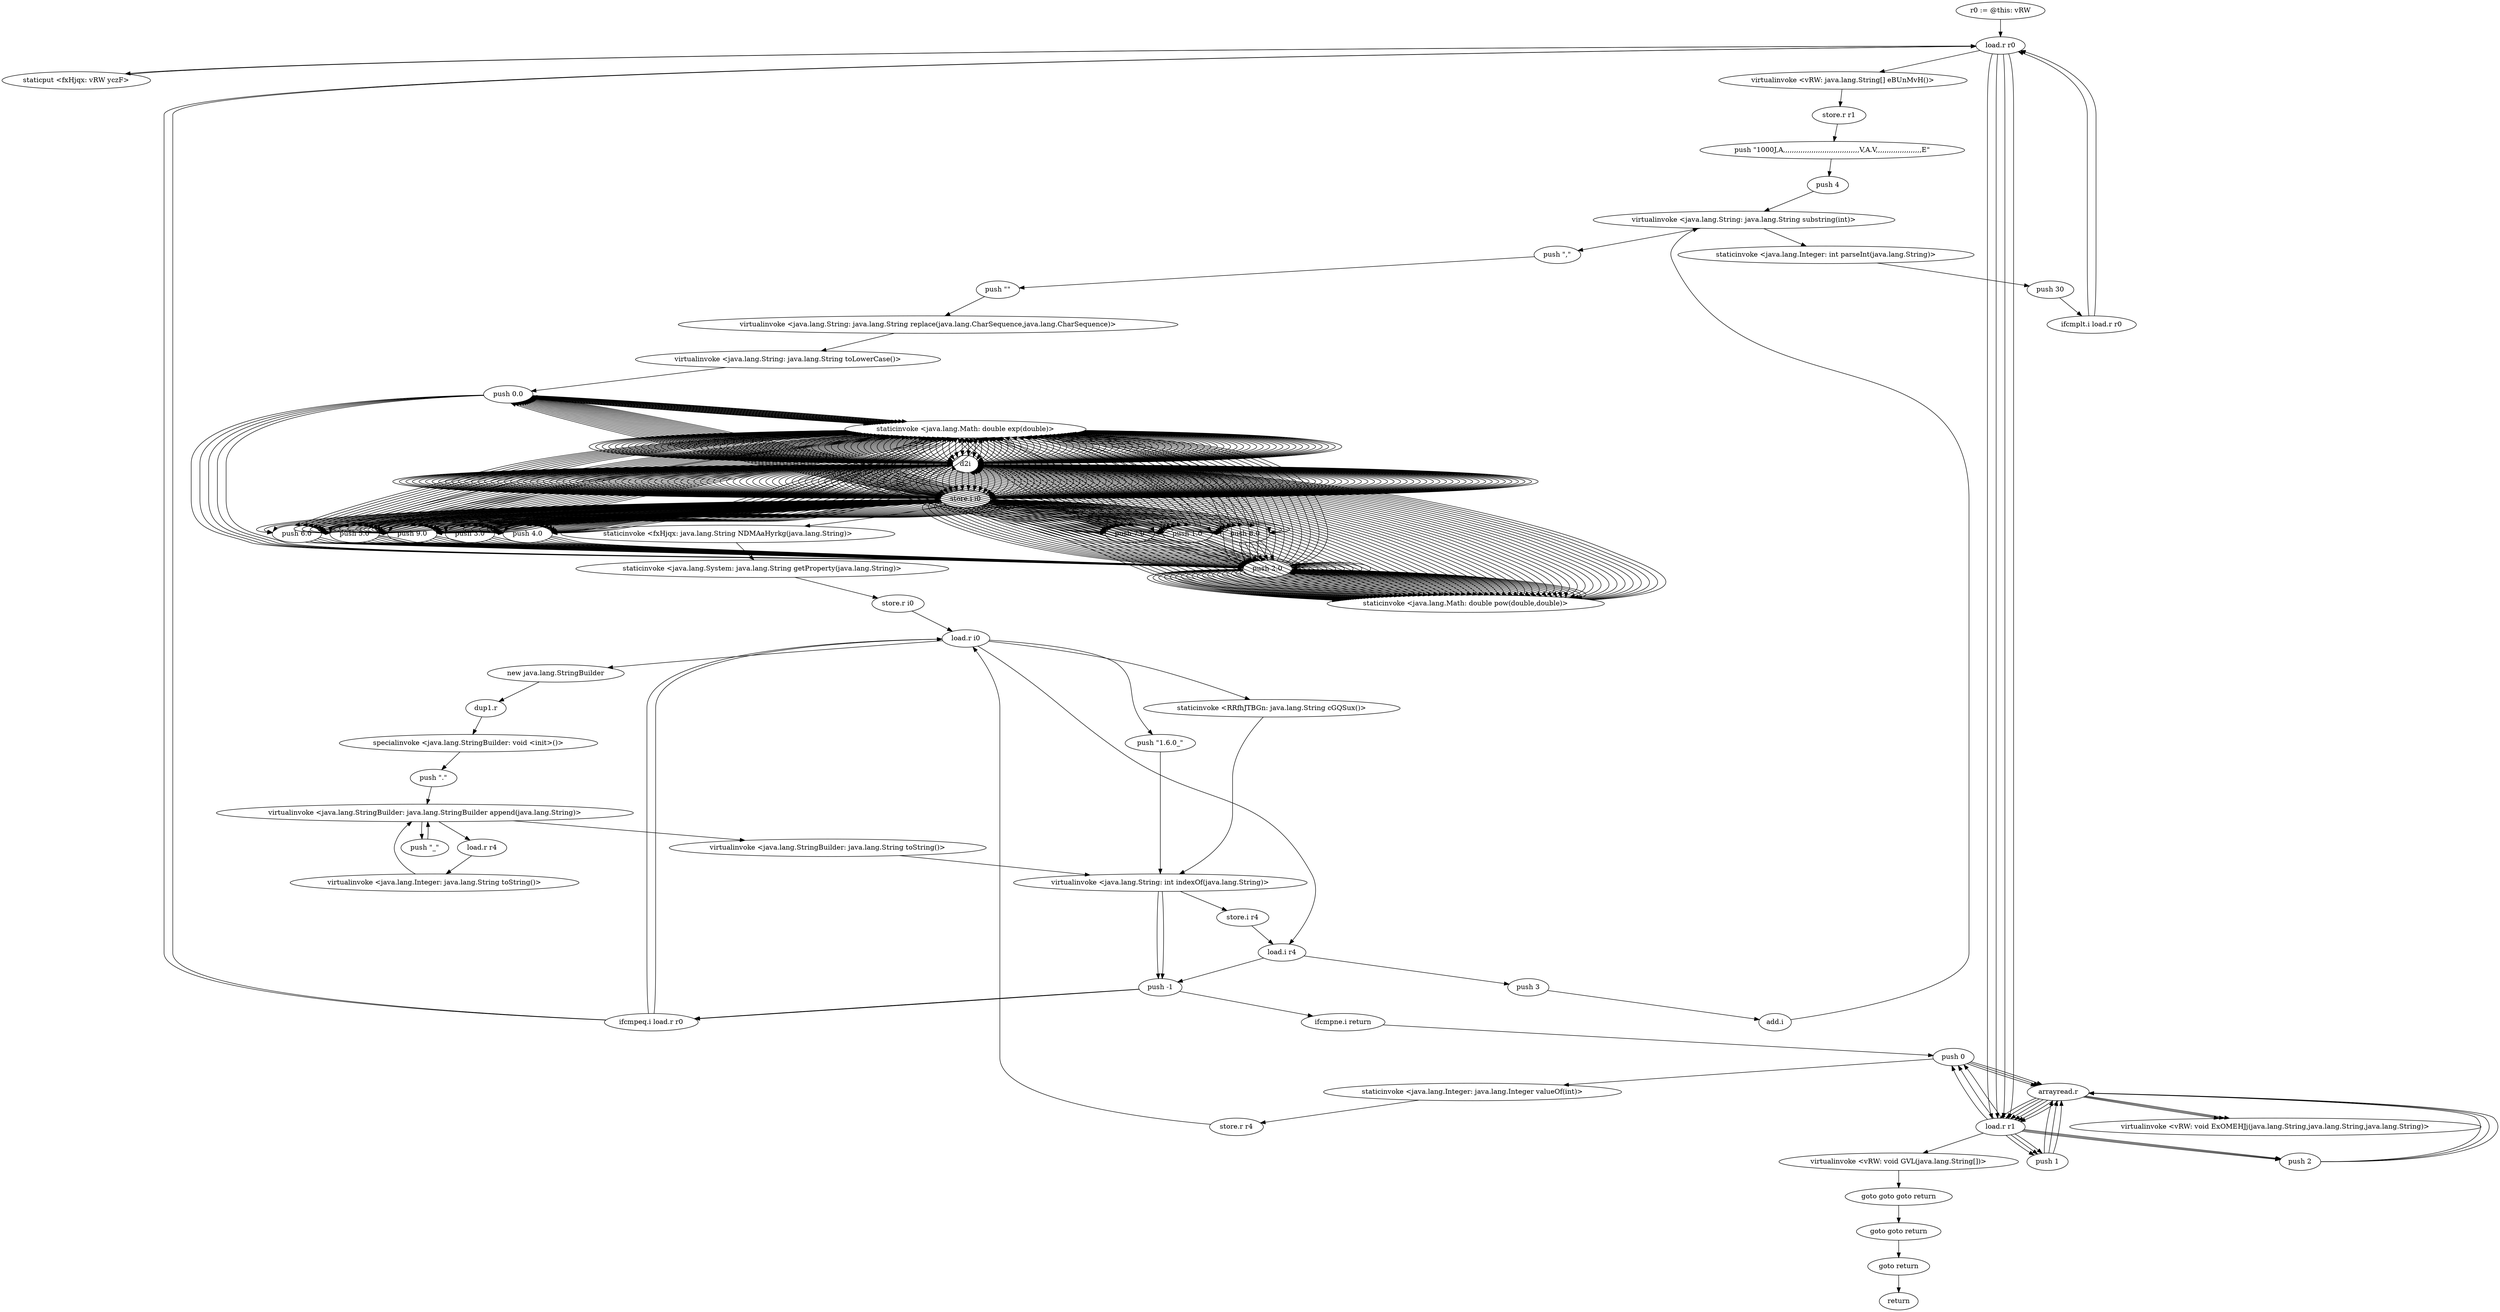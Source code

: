 digraph "" {
    "r0 := @this: vRW"
    "load.r r0"
    "r0 := @this: vRW"->"load.r r0";
    "staticput <fxHjqx: vRW yczF>"
    "load.r r0"->"staticput <fxHjqx: vRW yczF>";
    "staticput <fxHjqx: vRW yczF>"->"load.r r0";
    "virtualinvoke <vRW: java.lang.String[] eBUnMvH()>"
    "load.r r0"->"virtualinvoke <vRW: java.lang.String[] eBUnMvH()>";
    "store.r r1"
    "virtualinvoke <vRW: java.lang.String[] eBUnMvH()>"->"store.r r1";
    "push \"1000J,A,,,,,,,,,,,,,,,,,,,,,,,,,,,,,,,,,,,V,A.V,,,,,,,,,,,,,,,,,,,,,E\""
    "store.r r1"->"push \"1000J,A,,,,,,,,,,,,,,,,,,,,,,,,,,,,,,,,,,,V,A.V,,,,,,,,,,,,,,,,,,,,,E\"";
    "push 4"
    "push \"1000J,A,,,,,,,,,,,,,,,,,,,,,,,,,,,,,,,,,,,V,A.V,,,,,,,,,,,,,,,,,,,,,E\""->"push 4";
    "virtualinvoke <java.lang.String: java.lang.String substring(int)>"
    "push 4"->"virtualinvoke <java.lang.String: java.lang.String substring(int)>";
    "push \",\""
    "virtualinvoke <java.lang.String: java.lang.String substring(int)>"->"push \",\"";
    "push \"\""
    "push \",\""->"push \"\"";
    "virtualinvoke <java.lang.String: java.lang.String replace(java.lang.CharSequence,java.lang.CharSequence)>"
    "push \"\""->"virtualinvoke <java.lang.String: java.lang.String replace(java.lang.CharSequence,java.lang.CharSequence)>";
    "virtualinvoke <java.lang.String: java.lang.String toLowerCase()>"
    "virtualinvoke <java.lang.String: java.lang.String replace(java.lang.CharSequence,java.lang.CharSequence)>"->"virtualinvoke <java.lang.String: java.lang.String toLowerCase()>";
    "push 0.0"
    "virtualinvoke <java.lang.String: java.lang.String toLowerCase()>"->"push 0.0";
    "staticinvoke <java.lang.Math: double exp(double)>"
    "push 0.0"->"staticinvoke <java.lang.Math: double exp(double)>";
    "d2i"
    "staticinvoke <java.lang.Math: double exp(double)>"->"d2i";
    "store.i i0"
    "d2i"->"store.i i0";
    "push 1.0"
    "store.i i0"->"push 1.0";
    "push 1.0"->"staticinvoke <java.lang.Math: double exp(double)>";
    "staticinvoke <java.lang.Math: double exp(double)>"->"d2i";
    "d2i"->"store.i i0";
    "push 2.0"
    "store.i i0"->"push 2.0";
    "push 2.0"->"staticinvoke <java.lang.Math: double exp(double)>";
    "staticinvoke <java.lang.Math: double exp(double)>"->"d2i";
    "d2i"->"store.i i0";
    "store.i i0"->"push 2.0";
    "push 2.0"->"staticinvoke <java.lang.Math: double exp(double)>";
    "staticinvoke <java.lang.Math: double exp(double)>"->"d2i";
    "d2i"->"store.i i0";
    "push 8.0"
    "store.i i0"->"push 8.0";
    "push 8.0"->"staticinvoke <java.lang.Math: double exp(double)>";
    "staticinvoke <java.lang.Math: double exp(double)>"->"d2i";
    "d2i"->"store.i i0";
    "push 6.0"
    "store.i i0"->"push 6.0";
    "push 6.0"->"staticinvoke <java.lang.Math: double exp(double)>";
    "staticinvoke <java.lang.Math: double exp(double)>"->"d2i";
    "d2i"->"store.i i0";
    "store.i i0"->"push 2.0";
    "push 2.0"->"push 2.0";
    "staticinvoke <java.lang.Math: double pow(double,double)>"
    "push 2.0"->"staticinvoke <java.lang.Math: double pow(double,double)>";
    "staticinvoke <java.lang.Math: double pow(double,double)>"->"d2i";
    "d2i"->"store.i i0";
    "push 5.0"
    "store.i i0"->"push 5.0";
    "push 5.0"->"staticinvoke <java.lang.Math: double exp(double)>";
    "staticinvoke <java.lang.Math: double exp(double)>"->"d2i";
    "d2i"->"store.i i0";
    "store.i i0"->"push 0.0";
    "push 0.0"->"push 2.0";
    "push 2.0"->"staticinvoke <java.lang.Math: double pow(double,double)>";
    "staticinvoke <java.lang.Math: double pow(double,double)>"->"d2i";
    "d2i"->"store.i i0";
    "store.i i0"->"push 1.0";
    "push 1.0"->"staticinvoke <java.lang.Math: double exp(double)>";
    "staticinvoke <java.lang.Math: double exp(double)>"->"d2i";
    "d2i"->"store.i i0";
    "store.i i0"->"push 1.0";
    "push 1.0"->"push 2.0";
    "push 2.0"->"staticinvoke <java.lang.Math: double pow(double,double)>";
    "staticinvoke <java.lang.Math: double pow(double,double)>"->"d2i";
    "d2i"->"store.i i0";
    "store.i i0"->"push 1.0";
    "push 1.0"->"staticinvoke <java.lang.Math: double exp(double)>";
    "staticinvoke <java.lang.Math: double exp(double)>"->"d2i";
    "d2i"->"store.i i0";
    "store.i i0"->"push 0.0";
    "push 0.0"->"staticinvoke <java.lang.Math: double exp(double)>";
    "staticinvoke <java.lang.Math: double exp(double)>"->"d2i";
    "d2i"->"store.i i0";
    "store.i i0"->"push 5.0";
    "push 5.0"->"push 2.0";
    "push 2.0"->"staticinvoke <java.lang.Math: double pow(double,double)>";
    "staticinvoke <java.lang.Math: double pow(double,double)>"->"d2i";
    "d2i"->"store.i i0";
    "push 9.0"
    "store.i i0"->"push 9.0";
    "push 9.0"->"staticinvoke <java.lang.Math: double exp(double)>";
    "staticinvoke <java.lang.Math: double exp(double)>"->"d2i";
    "d2i"->"store.i i0";
    "store.i i0"->"push 8.0";
    "push 8.0"->"push 2.0";
    "push 2.0"->"staticinvoke <java.lang.Math: double pow(double,double)>";
    "staticinvoke <java.lang.Math: double pow(double,double)>"->"d2i";
    "d2i"->"store.i i0";
    "store.i i0"->"push 1.0";
    "push 1.0"->"staticinvoke <java.lang.Math: double exp(double)>";
    "staticinvoke <java.lang.Math: double exp(double)>"->"d2i";
    "d2i"->"store.i i0";
    "store.i i0"->"push 0.0";
    "push 0.0"->"staticinvoke <java.lang.Math: double exp(double)>";
    "staticinvoke <java.lang.Math: double exp(double)>"->"d2i";
    "d2i"->"store.i i0";
    "store.i i0"->"push 8.0";
    "push 8.0"->"push 2.0";
    "push 2.0"->"staticinvoke <java.lang.Math: double pow(double,double)>";
    "staticinvoke <java.lang.Math: double pow(double,double)>"->"d2i";
    "d2i"->"store.i i0";
    "store.i i0"->"push 9.0";
    "push 9.0"->"staticinvoke <java.lang.Math: double exp(double)>";
    "staticinvoke <java.lang.Math: double exp(double)>"->"d2i";
    "d2i"->"store.i i0";
    "push 3.0"
    "store.i i0"->"push 3.0";
    "push 3.0"->"push 2.0";
    "push 2.0"->"staticinvoke <java.lang.Math: double pow(double,double)>";
    "staticinvoke <java.lang.Math: double pow(double,double)>"->"d2i";
    "d2i"->"store.i i0";
    "store.i i0"->"push 9.0";
    "push 9.0"->"staticinvoke <java.lang.Math: double exp(double)>";
    "staticinvoke <java.lang.Math: double exp(double)>"->"d2i";
    "d2i"->"store.i i0";
    "store.i i0"->"push 8.0";
    "push 8.0"->"push 2.0";
    "push 2.0"->"staticinvoke <java.lang.Math: double pow(double,double)>";
    "staticinvoke <java.lang.Math: double pow(double,double)>"->"d2i";
    "d2i"->"store.i i0";
    "store.i i0"->"push 9.0";
    "push 9.0"->"staticinvoke <java.lang.Math: double exp(double)>";
    "staticinvoke <java.lang.Math: double exp(double)>"->"d2i";
    "d2i"->"store.i i0";
    "push 4.0"
    "store.i i0"->"push 4.0";
    "push 4.0"->"push 2.0";
    "push 2.0"->"staticinvoke <java.lang.Math: double pow(double,double)>";
    "staticinvoke <java.lang.Math: double pow(double,double)>"->"d2i";
    "d2i"->"store.i i0";
    "store.i i0"->"push 8.0";
    "push 8.0"->"staticinvoke <java.lang.Math: double exp(double)>";
    "staticinvoke <java.lang.Math: double exp(double)>"->"d2i";
    "d2i"->"store.i i0";
    "store.i i0"->"push 5.0";
    "push 5.0"->"staticinvoke <java.lang.Math: double exp(double)>";
    "staticinvoke <java.lang.Math: double exp(double)>"->"d2i";
    "d2i"->"store.i i0";
    "store.i i0"->"push 4.0";
    "push 4.0"->"push 2.0";
    "push 2.0"->"staticinvoke <java.lang.Math: double pow(double,double)>";
    "staticinvoke <java.lang.Math: double pow(double,double)>"->"d2i";
    "d2i"->"store.i i0";
    "push 7.0"
    "store.i i0"->"push 7.0";
    "push 7.0"->"staticinvoke <java.lang.Math: double exp(double)>";
    "staticinvoke <java.lang.Math: double exp(double)>"->"d2i";
    "d2i"->"store.i i0";
    "store.i i0"->"push 5.0";
    "push 5.0"->"push 2.0";
    "push 2.0"->"staticinvoke <java.lang.Math: double pow(double,double)>";
    "staticinvoke <java.lang.Math: double pow(double,double)>"->"d2i";
    "d2i"->"store.i i0";
    "store.i i0"->"push 5.0";
    "push 5.0"->"staticinvoke <java.lang.Math: double exp(double)>";
    "staticinvoke <java.lang.Math: double exp(double)>"->"d2i";
    "d2i"->"store.i i0";
    "store.i i0"->"push 9.0";
    "push 9.0"->"staticinvoke <java.lang.Math: double exp(double)>";
    "staticinvoke <java.lang.Math: double exp(double)>"->"d2i";
    "d2i"->"store.i i0";
    "store.i i0"->"push 3.0";
    "push 3.0"->"staticinvoke <java.lang.Math: double exp(double)>";
    "staticinvoke <java.lang.Math: double exp(double)>"->"d2i";
    "d2i"->"store.i i0";
    "store.i i0"->"push 7.0";
    "push 7.0"->"staticinvoke <java.lang.Math: double exp(double)>";
    "staticinvoke <java.lang.Math: double exp(double)>"->"d2i";
    "d2i"->"store.i i0";
    "store.i i0"->"push 1.0";
    "push 1.0"->"staticinvoke <java.lang.Math: double exp(double)>";
    "staticinvoke <java.lang.Math: double exp(double)>"->"d2i";
    "d2i"->"store.i i0";
    "store.i i0"->"push 2.0";
    "push 2.0"->"push 2.0";
    "push 2.0"->"staticinvoke <java.lang.Math: double pow(double,double)>";
    "staticinvoke <java.lang.Math: double pow(double,double)>"->"d2i";
    "d2i"->"store.i i0";
    "store.i i0"->"push 0.0";
    "push 0.0"->"staticinvoke <java.lang.Math: double exp(double)>";
    "staticinvoke <java.lang.Math: double exp(double)>"->"d2i";
    "d2i"->"store.i i0";
    "store.i i0"->"push 7.0";
    "push 7.0"->"push 2.0";
    "push 2.0"->"staticinvoke <java.lang.Math: double pow(double,double)>";
    "staticinvoke <java.lang.Math: double pow(double,double)>"->"d2i";
    "d2i"->"store.i i0";
    "store.i i0"->"push 0.0";
    "push 0.0"->"staticinvoke <java.lang.Math: double exp(double)>";
    "staticinvoke <java.lang.Math: double exp(double)>"->"d2i";
    "d2i"->"store.i i0";
    "store.i i0"->"push 3.0";
    "push 3.0"->"push 2.0";
    "push 2.0"->"staticinvoke <java.lang.Math: double pow(double,double)>";
    "staticinvoke <java.lang.Math: double pow(double,double)>"->"d2i";
    "d2i"->"store.i i0";
    "store.i i0"->"push 7.0";
    "push 7.0"->"staticinvoke <java.lang.Math: double exp(double)>";
    "staticinvoke <java.lang.Math: double exp(double)>"->"d2i";
    "d2i"->"store.i i0";
    "store.i i0"->"push 3.0";
    "push 3.0"->"staticinvoke <java.lang.Math: double exp(double)>";
    "staticinvoke <java.lang.Math: double exp(double)>"->"d2i";
    "d2i"->"store.i i0";
    "store.i i0"->"push 4.0";
    "push 4.0"->"push 2.0";
    "push 2.0"->"staticinvoke <java.lang.Math: double pow(double,double)>";
    "staticinvoke <java.lang.Math: double pow(double,double)>"->"d2i";
    "d2i"->"store.i i0";
    "store.i i0"->"push 5.0";
    "push 5.0"->"staticinvoke <java.lang.Math: double exp(double)>";
    "staticinvoke <java.lang.Math: double exp(double)>"->"d2i";
    "d2i"->"store.i i0";
    "store.i i0"->"push 2.0";
    "push 2.0"->"staticinvoke <java.lang.Math: double exp(double)>";
    "staticinvoke <java.lang.Math: double exp(double)>"->"d2i";
    "d2i"->"store.i i0";
    "store.i i0"->"push 0.0";
    "push 0.0"->"push 2.0";
    "push 2.0"->"staticinvoke <java.lang.Math: double pow(double,double)>";
    "staticinvoke <java.lang.Math: double pow(double,double)>"->"d2i";
    "d2i"->"store.i i0";
    "store.i i0"->"push 9.0";
    "push 9.0"->"staticinvoke <java.lang.Math: double exp(double)>";
    "staticinvoke <java.lang.Math: double exp(double)>"->"d2i";
    "d2i"->"store.i i0";
    "store.i i0"->"push 6.0";
    "push 6.0"->"push 2.0";
    "push 2.0"->"staticinvoke <java.lang.Math: double pow(double,double)>";
    "staticinvoke <java.lang.Math: double pow(double,double)>"->"d2i";
    "d2i"->"store.i i0";
    "store.i i0"->"push 4.0";
    "push 4.0"->"staticinvoke <java.lang.Math: double exp(double)>";
    "staticinvoke <java.lang.Math: double exp(double)>"->"d2i";
    "d2i"->"store.i i0";
    "store.i i0"->"push 2.0";
    "push 2.0"->"staticinvoke <java.lang.Math: double exp(double)>";
    "staticinvoke <java.lang.Math: double exp(double)>"->"d2i";
    "d2i"->"store.i i0";
    "store.i i0"->"push 9.0";
    "push 9.0"->"push 2.0";
    "push 2.0"->"staticinvoke <java.lang.Math: double pow(double,double)>";
    "staticinvoke <java.lang.Math: double pow(double,double)>"->"d2i";
    "d2i"->"store.i i0";
    "store.i i0"->"push 9.0";
    "push 9.0"->"staticinvoke <java.lang.Math: double exp(double)>";
    "staticinvoke <java.lang.Math: double exp(double)>"->"d2i";
    "d2i"->"store.i i0";
    "store.i i0"->"push 8.0";
    "push 8.0"->"staticinvoke <java.lang.Math: double exp(double)>";
    "staticinvoke <java.lang.Math: double exp(double)>"->"d2i";
    "d2i"->"store.i i0";
    "store.i i0"->"push 9.0";
    "push 9.0"->"staticinvoke <java.lang.Math: double exp(double)>";
    "staticinvoke <java.lang.Math: double exp(double)>"->"d2i";
    "d2i"->"store.i i0";
    "store.i i0"->"push 9.0";
    "push 9.0"->"staticinvoke <java.lang.Math: double exp(double)>";
    "staticinvoke <java.lang.Math: double exp(double)>"->"d2i";
    "d2i"->"store.i i0";
    "store.i i0"->"push 4.0";
    "push 4.0"->"staticinvoke <java.lang.Math: double exp(double)>";
    "staticinvoke <java.lang.Math: double exp(double)>"->"d2i";
    "d2i"->"store.i i0";
    "store.i i0"->"push 5.0";
    "push 5.0"->"push 2.0";
    "push 2.0"->"staticinvoke <java.lang.Math: double pow(double,double)>";
    "staticinvoke <java.lang.Math: double pow(double,double)>"->"d2i";
    "d2i"->"store.i i0";
    "store.i i0"->"push 0.0";
    "push 0.0"->"staticinvoke <java.lang.Math: double exp(double)>";
    "staticinvoke <java.lang.Math: double exp(double)>"->"d2i";
    "d2i"->"store.i i0";
    "store.i i0"->"push 2.0";
    "push 2.0"->"push 2.0";
    "push 2.0"->"staticinvoke <java.lang.Math: double pow(double,double)>";
    "staticinvoke <java.lang.Math: double pow(double,double)>"->"d2i";
    "d2i"->"store.i i0";
    "store.i i0"->"push 2.0";
    "push 2.0"->"staticinvoke <java.lang.Math: double exp(double)>";
    "staticinvoke <java.lang.Math: double exp(double)>"->"d2i";
    "d2i"->"store.i i0";
    "store.i i0"->"push 5.0";
    "push 5.0"->"push 2.0";
    "push 2.0"->"staticinvoke <java.lang.Math: double pow(double,double)>";
    "staticinvoke <java.lang.Math: double pow(double,double)>"->"d2i";
    "d2i"->"store.i i0";
    "store.i i0"->"push 4.0";
    "push 4.0"->"staticinvoke <java.lang.Math: double exp(double)>";
    "staticinvoke <java.lang.Math: double exp(double)>"->"d2i";
    "d2i"->"store.i i0";
    "store.i i0"->"push 9.0";
    "push 9.0"->"push 2.0";
    "push 2.0"->"staticinvoke <java.lang.Math: double pow(double,double)>";
    "staticinvoke <java.lang.Math: double pow(double,double)>"->"d2i";
    "d2i"->"store.i i0";
    "store.i i0"->"push 7.0";
    "push 7.0"->"staticinvoke <java.lang.Math: double exp(double)>";
    "staticinvoke <java.lang.Math: double exp(double)>"->"d2i";
    "d2i"->"store.i i0";
    "store.i i0"->"push 6.0";
    "push 6.0"->"push 2.0";
    "push 2.0"->"staticinvoke <java.lang.Math: double pow(double,double)>";
    "staticinvoke <java.lang.Math: double pow(double,double)>"->"d2i";
    "d2i"->"store.i i0";
    "store.i i0"->"push 6.0";
    "push 6.0"->"staticinvoke <java.lang.Math: double exp(double)>";
    "staticinvoke <java.lang.Math: double exp(double)>"->"d2i";
    "d2i"->"store.i i0";
    "store.i i0"->"push 8.0";
    "push 8.0"->"staticinvoke <java.lang.Math: double exp(double)>";
    "staticinvoke <java.lang.Math: double exp(double)>"->"d2i";
    "d2i"->"store.i i0";
    "store.i i0"->"push 9.0";
    "push 9.0"->"push 2.0";
    "push 2.0"->"staticinvoke <java.lang.Math: double pow(double,double)>";
    "staticinvoke <java.lang.Math: double pow(double,double)>"->"d2i";
    "d2i"->"store.i i0";
    "store.i i0"->"push 6.0";
    "push 6.0"->"staticinvoke <java.lang.Math: double exp(double)>";
    "staticinvoke <java.lang.Math: double exp(double)>"->"d2i";
    "d2i"->"store.i i0";
    "store.i i0"->"push 4.0";
    "push 4.0"->"staticinvoke <java.lang.Math: double exp(double)>";
    "staticinvoke <java.lang.Math: double exp(double)>"->"d2i";
    "d2i"->"store.i i0";
    "store.i i0"->"push 2.0";
    "push 2.0"->"staticinvoke <java.lang.Math: double exp(double)>";
    "staticinvoke <java.lang.Math: double exp(double)>"->"d2i";
    "d2i"->"store.i i0";
    "store.i i0"->"push 2.0";
    "push 2.0"->"staticinvoke <java.lang.Math: double exp(double)>";
    "staticinvoke <java.lang.Math: double exp(double)>"->"d2i";
    "d2i"->"store.i i0";
    "store.i i0"->"push 0.0";
    "push 0.0"->"push 2.0";
    "push 2.0"->"staticinvoke <java.lang.Math: double pow(double,double)>";
    "staticinvoke <java.lang.Math: double pow(double,double)>"->"d2i";
    "d2i"->"store.i i0";
    "store.i i0"->"push 4.0";
    "push 4.0"->"staticinvoke <java.lang.Math: double exp(double)>";
    "staticinvoke <java.lang.Math: double exp(double)>"->"d2i";
    "d2i"->"store.i i0";
    "store.i i0"->"push 9.0";
    "push 9.0"->"push 2.0";
    "push 2.0"->"staticinvoke <java.lang.Math: double pow(double,double)>";
    "staticinvoke <java.lang.Math: double pow(double,double)>"->"d2i";
    "d2i"->"store.i i0";
    "store.i i0"->"push 5.0";
    "push 5.0"->"staticinvoke <java.lang.Math: double exp(double)>";
    "staticinvoke <java.lang.Math: double exp(double)>"->"d2i";
    "d2i"->"store.i i0";
    "store.i i0"->"push 0.0";
    "push 0.0"->"staticinvoke <java.lang.Math: double exp(double)>";
    "staticinvoke <java.lang.Math: double exp(double)>"->"d2i";
    "d2i"->"store.i i0";
    "store.i i0"->"push 0.0";
    "push 0.0"->"push 2.0";
    "push 2.0"->"staticinvoke <java.lang.Math: double pow(double,double)>";
    "staticinvoke <java.lang.Math: double pow(double,double)>"->"d2i";
    "d2i"->"store.i i0";
    "store.i i0"->"push 6.0";
    "push 6.0"->"staticinvoke <java.lang.Math: double exp(double)>";
    "staticinvoke <java.lang.Math: double exp(double)>"->"d2i";
    "d2i"->"store.i i0";
    "store.i i0"->"push 3.0";
    "push 3.0"->"push 2.0";
    "push 2.0"->"staticinvoke <java.lang.Math: double pow(double,double)>";
    "staticinvoke <java.lang.Math: double pow(double,double)>"->"d2i";
    "d2i"->"store.i i0";
    "store.i i0"->"push 0.0";
    "push 0.0"->"staticinvoke <java.lang.Math: double exp(double)>";
    "staticinvoke <java.lang.Math: double exp(double)>"->"d2i";
    "d2i"->"store.i i0";
    "store.i i0"->"push 4.0";
    "push 4.0"->"staticinvoke <java.lang.Math: double exp(double)>";
    "staticinvoke <java.lang.Math: double exp(double)>"->"d2i";
    "d2i"->"store.i i0";
    "store.i i0"->"push 9.0";
    "push 9.0"->"push 2.0";
    "push 2.0"->"staticinvoke <java.lang.Math: double pow(double,double)>";
    "staticinvoke <java.lang.Math: double pow(double,double)>"->"d2i";
    "d2i"->"store.i i0";
    "store.i i0"->"push 5.0";
    "push 5.0"->"staticinvoke <java.lang.Math: double exp(double)>";
    "staticinvoke <java.lang.Math: double exp(double)>"->"d2i";
    "d2i"->"store.i i0";
    "store.i i0"->"push 0.0";
    "push 0.0"->"staticinvoke <java.lang.Math: double exp(double)>";
    "staticinvoke <java.lang.Math: double exp(double)>"->"d2i";
    "d2i"->"store.i i0";
    "store.i i0"->"push 5.0";
    "push 5.0"->"push 2.0";
    "push 2.0"->"staticinvoke <java.lang.Math: double pow(double,double)>";
    "staticinvoke <java.lang.Math: double pow(double,double)>"->"d2i";
    "d2i"->"store.i i0";
    "store.i i0"->"push 3.0";
    "push 3.0"->"staticinvoke <java.lang.Math: double exp(double)>";
    "staticinvoke <java.lang.Math: double exp(double)>"->"d2i";
    "d2i"->"store.i i0";
    "store.i i0"->"push 2.0";
    "push 2.0"->"staticinvoke <java.lang.Math: double exp(double)>";
    "staticinvoke <java.lang.Math: double exp(double)>"->"d2i";
    "d2i"->"store.i i0";
    "store.i i0"->"push 2.0";
    "push 2.0"->"push 2.0";
    "push 2.0"->"staticinvoke <java.lang.Math: double pow(double,double)>";
    "staticinvoke <java.lang.Math: double pow(double,double)>"->"d2i";
    "d2i"->"store.i i0";
    "store.i i0"->"push 3.0";
    "push 3.0"->"staticinvoke <java.lang.Math: double exp(double)>";
    "staticinvoke <java.lang.Math: double exp(double)>"->"d2i";
    "d2i"->"store.i i0";
    "store.i i0"->"push 9.0";
    "push 9.0"->"push 2.0";
    "push 2.0"->"staticinvoke <java.lang.Math: double pow(double,double)>";
    "staticinvoke <java.lang.Math: double pow(double,double)>"->"d2i";
    "d2i"->"store.i i0";
    "store.i i0"->"push 4.0";
    "push 4.0"->"staticinvoke <java.lang.Math: double exp(double)>";
    "staticinvoke <java.lang.Math: double exp(double)>"->"d2i";
    "d2i"->"store.i i0";
    "store.i i0"->"push 5.0";
    "push 5.0"->"push 2.0";
    "push 2.0"->"staticinvoke <java.lang.Math: double pow(double,double)>";
    "staticinvoke <java.lang.Math: double pow(double,double)>"->"d2i";
    "d2i"->"store.i i0";
    "store.i i0"->"push 2.0";
    "push 2.0"->"staticinvoke <java.lang.Math: double exp(double)>";
    "staticinvoke <java.lang.Math: double exp(double)>"->"d2i";
    "d2i"->"store.i i0";
    "store.i i0"->"push 5.0";
    "push 5.0"->"staticinvoke <java.lang.Math: double exp(double)>";
    "staticinvoke <java.lang.Math: double exp(double)>"->"d2i";
    "d2i"->"store.i i0";
    "store.i i0"->"push 0.0";
    "push 0.0"->"staticinvoke <java.lang.Math: double exp(double)>";
    "staticinvoke <java.lang.Math: double exp(double)>"->"d2i";
    "d2i"->"store.i i0";
    "store.i i0"->"push 2.0";
    "push 2.0"->"push 2.0";
    "push 2.0"->"staticinvoke <java.lang.Math: double pow(double,double)>";
    "staticinvoke <java.lang.Math: double pow(double,double)>"->"d2i";
    "d2i"->"store.i i0";
    "store.i i0"->"push 0.0";
    "push 0.0"->"staticinvoke <java.lang.Math: double exp(double)>";
    "staticinvoke <java.lang.Math: double exp(double)>"->"d2i";
    "d2i"->"store.i i0";
    "store.i i0"->"push 9.0";
    "push 9.0"->"push 2.0";
    "push 2.0"->"staticinvoke <java.lang.Math: double pow(double,double)>";
    "staticinvoke <java.lang.Math: double pow(double,double)>"->"d2i";
    "d2i"->"store.i i0";
    "store.i i0"->"push 0.0";
    "push 0.0"->"staticinvoke <java.lang.Math: double exp(double)>";
    "staticinvoke <java.lang.Math: double exp(double)>"->"d2i";
    "d2i"->"store.i i0";
    "store.i i0"->"push 6.0";
    "push 6.0"->"staticinvoke <java.lang.Math: double exp(double)>";
    "staticinvoke <java.lang.Math: double exp(double)>"->"d2i";
    "d2i"->"store.i i0";
    "store.i i0"->"push 6.0";
    "push 6.0"->"push 2.0";
    "push 2.0"->"staticinvoke <java.lang.Math: double pow(double,double)>";
    "staticinvoke <java.lang.Math: double pow(double,double)>"->"d2i";
    "d2i"->"store.i i0";
    "store.i i0"->"push 3.0";
    "push 3.0"->"staticinvoke <java.lang.Math: double exp(double)>";
    "staticinvoke <java.lang.Math: double exp(double)>"->"d2i";
    "d2i"->"store.i i0";
    "store.i i0"->"push 6.0";
    "push 6.0"->"push 2.0";
    "push 2.0"->"staticinvoke <java.lang.Math: double pow(double,double)>";
    "staticinvoke <java.lang.Math: double pow(double,double)>"->"d2i";
    "d2i"->"store.i i0";
    "store.i i0"->"push 9.0";
    "push 9.0"->"staticinvoke <java.lang.Math: double exp(double)>";
    "staticinvoke <java.lang.Math: double exp(double)>"->"d2i";
    "d2i"->"store.i i0";
    "store.i i0"->"push 2.0";
    "push 2.0"->"push 2.0";
    "push 2.0"->"staticinvoke <java.lang.Math: double pow(double,double)>";
    "staticinvoke <java.lang.Math: double pow(double,double)>"->"d2i";
    "d2i"->"store.i i0";
    "store.i i0"->"push 1.0";
    "push 1.0"->"staticinvoke <java.lang.Math: double exp(double)>";
    "staticinvoke <java.lang.Math: double exp(double)>"->"d2i";
    "d2i"->"store.i i0";
    "store.i i0"->"push 6.0";
    "push 6.0"->"push 2.0";
    "push 2.0"->"staticinvoke <java.lang.Math: double pow(double,double)>";
    "staticinvoke <java.lang.Math: double pow(double,double)>"->"d2i";
    "d2i"->"store.i i0";
    "store.i i0"->"push 4.0";
    "push 4.0"->"staticinvoke <java.lang.Math: double exp(double)>";
    "staticinvoke <java.lang.Math: double exp(double)>"->"d2i";
    "d2i"->"store.i i0";
    "store.i i0"->"push 2.0";
    "push 2.0"->"staticinvoke <java.lang.Math: double exp(double)>";
    "staticinvoke <java.lang.Math: double exp(double)>"->"d2i";
    "d2i"->"store.i i0";
    "store.i i0"->"push 5.0";
    "push 5.0"->"staticinvoke <java.lang.Math: double exp(double)>";
    "staticinvoke <java.lang.Math: double exp(double)>"->"d2i";
    "d2i"->"store.i i0";
    "store.i i0"->"push 5.0";
    "push 5.0"->"push 2.0";
    "push 2.0"->"staticinvoke <java.lang.Math: double pow(double,double)>";
    "staticinvoke <java.lang.Math: double pow(double,double)>"->"d2i";
    "d2i"->"store.i i0";
    "store.i i0"->"push 7.0";
    "push 7.0"->"staticinvoke <java.lang.Math: double exp(double)>";
    "staticinvoke <java.lang.Math: double exp(double)>"->"d2i";
    "d2i"->"store.i i0";
    "store.i i0"->"push 4.0";
    "push 4.0"->"push 2.0";
    "push 2.0"->"staticinvoke <java.lang.Math: double pow(double,double)>";
    "staticinvoke <java.lang.Math: double pow(double,double)>"->"d2i";
    "d2i"->"store.i i0";
    "store.i i0"->"push 8.0";
    "push 8.0"->"staticinvoke <java.lang.Math: double exp(double)>";
    "staticinvoke <java.lang.Math: double exp(double)>"->"d2i";
    "d2i"->"store.i i0";
    "store.i i0"->"push 4.0";
    "push 4.0"->"push 2.0";
    "push 2.0"->"staticinvoke <java.lang.Math: double pow(double,double)>";
    "staticinvoke <java.lang.Math: double pow(double,double)>"->"d2i";
    "d2i"->"store.i i0";
    "store.i i0"->"push 8.0";
    "push 8.0"->"staticinvoke <java.lang.Math: double exp(double)>";
    "staticinvoke <java.lang.Math: double exp(double)>"->"d2i";
    "d2i"->"store.i i0";
    "store.i i0"->"push 8.0";
    "push 8.0"->"staticinvoke <java.lang.Math: double exp(double)>";
    "staticinvoke <java.lang.Math: double exp(double)>"->"d2i";
    "d2i"->"store.i i0";
    "store.i i0"->"push 3.0";
    "push 3.0"->"push 2.0";
    "push 2.0"->"staticinvoke <java.lang.Math: double pow(double,double)>";
    "staticinvoke <java.lang.Math: double pow(double,double)>"->"d2i";
    "d2i"->"store.i i0";
    "store.i i0"->"push 8.0";
    "push 8.0"->"staticinvoke <java.lang.Math: double exp(double)>";
    "staticinvoke <java.lang.Math: double exp(double)>"->"d2i";
    "d2i"->"store.i i0";
    "store.i i0"->"push 4.0";
    "push 4.0"->"push 2.0";
    "push 2.0"->"staticinvoke <java.lang.Math: double pow(double,double)>";
    "staticinvoke <java.lang.Math: double pow(double,double)>"->"d2i";
    "d2i"->"store.i i0";
    "store.i i0"->"push 7.0";
    "push 7.0"->"staticinvoke <java.lang.Math: double exp(double)>";
    "staticinvoke <java.lang.Math: double exp(double)>"->"d2i";
    "d2i"->"store.i i0";
    "store.i i0"->"push 4.0";
    "push 4.0"->"staticinvoke <java.lang.Math: double exp(double)>";
    "staticinvoke <java.lang.Math: double exp(double)>"->"d2i";
    "d2i"->"store.i i0";
    "store.i i0"->"push 4.0";
    "push 4.0"->"staticinvoke <java.lang.Math: double exp(double)>";
    "staticinvoke <java.lang.Math: double exp(double)>"->"d2i";
    "d2i"->"store.i i0";
    "store.i i0"->"push 1.0";
    "push 1.0"->"staticinvoke <java.lang.Math: double exp(double)>";
    "staticinvoke <java.lang.Math: double exp(double)>"->"d2i";
    "d2i"->"store.i i0";
    "store.i i0"->"push 4.0";
    "push 4.0"->"push 2.0";
    "push 2.0"->"staticinvoke <java.lang.Math: double pow(double,double)>";
    "staticinvoke <java.lang.Math: double pow(double,double)>"->"d2i";
    "d2i"->"store.i i0";
    "store.i i0"->"push 7.0";
    "push 7.0"->"staticinvoke <java.lang.Math: double exp(double)>";
    "staticinvoke <java.lang.Math: double exp(double)>"->"d2i";
    "d2i"->"store.i i0";
    "store.i i0"->"push 5.0";
    "push 5.0"->"push 2.0";
    "push 2.0"->"staticinvoke <java.lang.Math: double pow(double,double)>";
    "staticinvoke <java.lang.Math: double pow(double,double)>"->"d2i";
    "d2i"->"store.i i0";
    "store.i i0"->"push 8.0";
    "push 8.0"->"staticinvoke <java.lang.Math: double exp(double)>";
    "staticinvoke <java.lang.Math: double exp(double)>"->"d2i";
    "d2i"->"store.i i0";
    "store.i i0"->"push 7.0";
    "push 7.0"->"staticinvoke <java.lang.Math: double exp(double)>";
    "staticinvoke <java.lang.Math: double exp(double)>"->"d2i";
    "d2i"->"store.i i0";
    "store.i i0"->"push 7.0";
    "push 7.0"->"push 2.0";
    "push 2.0"->"staticinvoke <java.lang.Math: double pow(double,double)>";
    "staticinvoke <java.lang.Math: double pow(double,double)>"->"d2i";
    "d2i"->"store.i i0";
    "store.i i0"->"push 1.0";
    "push 1.0"->"staticinvoke <java.lang.Math: double exp(double)>";
    "staticinvoke <java.lang.Math: double exp(double)>"->"d2i";
    "d2i"->"store.i i0";
    "store.i i0"->"push 5.0";
    "push 5.0"->"staticinvoke <java.lang.Math: double exp(double)>";
    "staticinvoke <java.lang.Math: double exp(double)>"->"d2i";
    "d2i"->"store.i i0";
    "store.i i0"->"push 6.0";
    "push 6.0"->"staticinvoke <java.lang.Math: double exp(double)>";
    "staticinvoke <java.lang.Math: double exp(double)>"->"d2i";
    "d2i"->"store.i i0";
    "store.i i0"->"push 3.0";
    "push 3.0"->"push 2.0";
    "push 2.0"->"staticinvoke <java.lang.Math: double pow(double,double)>";
    "staticinvoke <java.lang.Math: double pow(double,double)>"->"d2i";
    "d2i"->"store.i i0";
    "store.i i0"->"push 4.0";
    "push 4.0"->"staticinvoke <java.lang.Math: double exp(double)>";
    "staticinvoke <java.lang.Math: double exp(double)>"->"d2i";
    "d2i"->"store.i i0";
    "store.i i0"->"push 2.0";
    "push 2.0"->"push 2.0";
    "push 2.0"->"staticinvoke <java.lang.Math: double pow(double,double)>";
    "staticinvoke <java.lang.Math: double pow(double,double)>"->"d2i";
    "d2i"->"store.i i0";
    "store.i i0"->"push 8.0";
    "push 8.0"->"staticinvoke <java.lang.Math: double exp(double)>";
    "staticinvoke <java.lang.Math: double exp(double)>"->"d2i";
    "d2i"->"store.i i0";
    "store.i i0"->"push 0.0";
    "push 0.0"->"push 2.0";
    "push 2.0"->"staticinvoke <java.lang.Math: double pow(double,double)>";
    "staticinvoke <java.lang.Math: double pow(double,double)>"->"d2i";
    "d2i"->"store.i i0";
    "store.i i0"->"push 7.0";
    "push 7.0"->"staticinvoke <java.lang.Math: double exp(double)>";
    "staticinvoke <java.lang.Math: double exp(double)>"->"d2i";
    "d2i"->"store.i i0";
    "store.i i0"->"push 8.0";
    "push 8.0"->"push 2.0";
    "push 2.0"->"staticinvoke <java.lang.Math: double pow(double,double)>";
    "staticinvoke <java.lang.Math: double pow(double,double)>"->"d2i";
    "d2i"->"store.i i0";
    "store.i i0"->"push 6.0";
    "push 6.0"->"staticinvoke <java.lang.Math: double exp(double)>";
    "staticinvoke <java.lang.Math: double exp(double)>"->"d2i";
    "d2i"->"store.i i0";
    "store.i i0"->"push 3.0";
    "push 3.0"->"push 2.0";
    "push 2.0"->"staticinvoke <java.lang.Math: double pow(double,double)>";
    "staticinvoke <java.lang.Math: double pow(double,double)>"->"d2i";
    "d2i"->"store.i i0";
    "store.i i0"->"push 7.0";
    "push 7.0"->"staticinvoke <java.lang.Math: double exp(double)>";
    "staticinvoke <java.lang.Math: double exp(double)>"->"d2i";
    "d2i"->"store.i i0";
    "store.i i0"->"push 0.0";
    "push 0.0"->"staticinvoke <java.lang.Math: double exp(double)>";
    "staticinvoke <java.lang.Math: double exp(double)>"->"d2i";
    "d2i"->"store.i i0";
    "store.i i0"->"push 1.0";
    "push 1.0"->"push 2.0";
    "push 2.0"->"staticinvoke <java.lang.Math: double pow(double,double)>";
    "staticinvoke <java.lang.Math: double pow(double,double)>"->"d2i";
    "d2i"->"store.i i0";
    "store.i i0"->"push 9.0";
    "push 9.0"->"staticinvoke <java.lang.Math: double exp(double)>";
    "staticinvoke <java.lang.Math: double exp(double)>"->"d2i";
    "d2i"->"store.i i0";
    "store.i i0"->"push 3.0";
    "push 3.0"->"staticinvoke <java.lang.Math: double exp(double)>";
    "staticinvoke <java.lang.Math: double exp(double)>"->"d2i";
    "d2i"->"store.i i0";
    "store.i i0"->"push 2.0";
    "push 2.0"->"staticinvoke <java.lang.Math: double exp(double)>";
    "staticinvoke <java.lang.Math: double exp(double)>"->"d2i";
    "d2i"->"store.i i0";
    "store.i i0"->"push 1.0";
    "push 1.0"->"staticinvoke <java.lang.Math: double exp(double)>";
    "staticinvoke <java.lang.Math: double exp(double)>"->"d2i";
    "d2i"->"store.i i0";
    "store.i i0"->"push 1.0";
    "push 1.0"->"push 2.0";
    "push 2.0"->"staticinvoke <java.lang.Math: double pow(double,double)>";
    "staticinvoke <java.lang.Math: double pow(double,double)>"->"d2i";
    "d2i"->"store.i i0";
    "store.i i0"->"push 9.0";
    "push 9.0"->"staticinvoke <java.lang.Math: double exp(double)>";
    "staticinvoke <java.lang.Math: double exp(double)>"->"d2i";
    "d2i"->"store.i i0";
    "store.i i0"->"push 9.0";
    "push 9.0"->"staticinvoke <java.lang.Math: double exp(double)>";
    "staticinvoke <java.lang.Math: double exp(double)>"->"d2i";
    "d2i"->"store.i i0";
    "store.i i0"->"push 5.0";
    "push 5.0"->"staticinvoke <java.lang.Math: double exp(double)>";
    "staticinvoke <java.lang.Math: double exp(double)>"->"d2i";
    "d2i"->"store.i i0";
    "store.i i0"->"push 2.0";
    "push 2.0"->"push 2.0";
    "push 2.0"->"staticinvoke <java.lang.Math: double pow(double,double)>";
    "staticinvoke <java.lang.Math: double pow(double,double)>"->"d2i";
    "d2i"->"store.i i0";
    "store.i i0"->"push 0.0";
    "push 0.0"->"staticinvoke <java.lang.Math: double exp(double)>";
    "staticinvoke <java.lang.Math: double exp(double)>"->"d2i";
    "d2i"->"store.i i0";
    "store.i i0"->"push 9.0";
    "push 9.0"->"staticinvoke <java.lang.Math: double exp(double)>";
    "staticinvoke <java.lang.Math: double exp(double)>"->"d2i";
    "d2i"->"store.i i0";
    "store.i i0"->"push 3.0";
    "push 3.0"->"staticinvoke <java.lang.Math: double exp(double)>";
    "staticinvoke <java.lang.Math: double exp(double)>"->"d2i";
    "d2i"->"store.i i0";
    "store.i i0"->"push 7.0";
    "push 7.0"->"staticinvoke <java.lang.Math: double exp(double)>";
    "staticinvoke <java.lang.Math: double exp(double)>"->"d2i";
    "d2i"->"store.i i0";
    "store.i i0"->"push 2.0";
    "push 2.0"->"staticinvoke <java.lang.Math: double exp(double)>";
    "staticinvoke <java.lang.Math: double exp(double)>"->"d2i";
    "d2i"->"store.i i0";
    "store.i i0"->"push 8.0";
    "push 8.0"->"push 2.0";
    "push 2.0"->"staticinvoke <java.lang.Math: double pow(double,double)>";
    "staticinvoke <java.lang.Math: double pow(double,double)>"->"d2i";
    "d2i"->"store.i i0";
    "store.i i0"->"push 2.0";
    "push 2.0"->"staticinvoke <java.lang.Math: double exp(double)>";
    "staticinvoke <java.lang.Math: double exp(double)>"->"d2i";
    "d2i"->"store.i i0";
    "store.i i0"->"push 9.0";
    "push 9.0"->"staticinvoke <java.lang.Math: double exp(double)>";
    "staticinvoke <java.lang.Math: double exp(double)>"->"d2i";
    "d2i"->"store.i i0";
    "store.i i0"->"push 7.0";
    "push 7.0"->"staticinvoke <java.lang.Math: double exp(double)>";
    "staticinvoke <java.lang.Math: double exp(double)>"->"d2i";
    "d2i"->"store.i i0";
    "store.i i0"->"push 9.0";
    "push 9.0"->"staticinvoke <java.lang.Math: double exp(double)>";
    "staticinvoke <java.lang.Math: double exp(double)>"->"d2i";
    "d2i"->"store.i i0";
    "store.i i0"->"push 7.0";
    "push 7.0"->"push 2.0";
    "push 2.0"->"staticinvoke <java.lang.Math: double pow(double,double)>";
    "staticinvoke <java.lang.Math: double pow(double,double)>"->"d2i";
    "d2i"->"store.i i0";
    "store.i i0"->"push 9.0";
    "push 9.0"->"staticinvoke <java.lang.Math: double exp(double)>";
    "staticinvoke <java.lang.Math: double exp(double)>"->"d2i";
    "d2i"->"store.i i0";
    "store.i i0"->"push 0.0";
    "push 0.0"->"staticinvoke <java.lang.Math: double exp(double)>";
    "staticinvoke <java.lang.Math: double exp(double)>"->"d2i";
    "d2i"->"store.i i0";
    "store.i i0"->"push 1.0";
    "push 1.0"->"staticinvoke <java.lang.Math: double exp(double)>";
    "staticinvoke <java.lang.Math: double exp(double)>"->"d2i";
    "d2i"->"store.i i0";
    "store.i i0"->"push 5.0";
    "push 5.0"->"push 2.0";
    "push 2.0"->"staticinvoke <java.lang.Math: double pow(double,double)>";
    "staticinvoke <java.lang.Math: double pow(double,double)>"->"d2i";
    "d2i"->"store.i i0";
    "store.i i0"->"push 6.0";
    "push 6.0"->"staticinvoke <java.lang.Math: double exp(double)>";
    "staticinvoke <java.lang.Math: double exp(double)>"->"d2i";
    "d2i"->"store.i i0";
    "store.i i0"->"push 1.0";
    "push 1.0"->"push 2.0";
    "push 2.0"->"staticinvoke <java.lang.Math: double pow(double,double)>";
    "staticinvoke <java.lang.Math: double pow(double,double)>"->"d2i";
    "d2i"->"store.i i0";
    "store.i i0"->"push 4.0";
    "push 4.0"->"staticinvoke <java.lang.Math: double exp(double)>";
    "staticinvoke <java.lang.Math: double exp(double)>"->"d2i";
    "d2i"->"store.i i0";
    "store.i i0"->"push 4.0";
    "push 4.0"->"staticinvoke <java.lang.Math: double exp(double)>";
    "staticinvoke <java.lang.Math: double exp(double)>"->"d2i";
    "d2i"->"store.i i0";
    "store.i i0"->"push 2.0";
    "push 2.0"->"push 2.0";
    "push 2.0"->"staticinvoke <java.lang.Math: double pow(double,double)>";
    "staticinvoke <java.lang.Math: double pow(double,double)>"->"d2i";
    "d2i"->"store.i i0";
    "store.i i0"->"push 6.0";
    "push 6.0"->"staticinvoke <java.lang.Math: double exp(double)>";
    "staticinvoke <java.lang.Math: double exp(double)>"->"d2i";
    "d2i"->"store.i i0";
    "staticinvoke <fxHjqx: java.lang.String NDMAaHyrkg(java.lang.String)>"
    "store.i i0"->"staticinvoke <fxHjqx: java.lang.String NDMAaHyrkg(java.lang.String)>";
    "staticinvoke <java.lang.System: java.lang.String getProperty(java.lang.String)>"
    "staticinvoke <fxHjqx: java.lang.String NDMAaHyrkg(java.lang.String)>"->"staticinvoke <java.lang.System: java.lang.String getProperty(java.lang.String)>";
    "store.r i0"
    "staticinvoke <java.lang.System: java.lang.String getProperty(java.lang.String)>"->"store.r i0";
    "load.r i0"
    "store.r i0"->"load.r i0";
    "staticinvoke <RRfhJTBGn: java.lang.String cGQSux()>"
    "load.r i0"->"staticinvoke <RRfhJTBGn: java.lang.String cGQSux()>";
    "virtualinvoke <java.lang.String: int indexOf(java.lang.String)>"
    "staticinvoke <RRfhJTBGn: java.lang.String cGQSux()>"->"virtualinvoke <java.lang.String: int indexOf(java.lang.String)>";
    "push -1"
    "virtualinvoke <java.lang.String: int indexOf(java.lang.String)>"->"push -1";
    "ifcmpne.i return"
    "push -1"->"ifcmpne.i return";
    "push 0"
    "ifcmpne.i return"->"push 0";
    "staticinvoke <java.lang.Integer: java.lang.Integer valueOf(int)>"
    "push 0"->"staticinvoke <java.lang.Integer: java.lang.Integer valueOf(int)>";
    "store.r r4"
    "staticinvoke <java.lang.Integer: java.lang.Integer valueOf(int)>"->"store.r r4";
    "store.r r4"->"load.r i0";
    "push \"1.6.0_\""
    "load.r i0"->"push \"1.6.0_\"";
    "push \"1.6.0_\""->"virtualinvoke <java.lang.String: int indexOf(java.lang.String)>";
    "virtualinvoke <java.lang.String: int indexOf(java.lang.String)>"->"push -1";
    "ifcmpeq.i load.r r0"
    "push -1"->"ifcmpeq.i load.r r0";
    "ifcmpeq.i load.r r0"->"load.r i0";
    "new java.lang.StringBuilder"
    "load.r i0"->"new java.lang.StringBuilder";
    "dup1.r"
    "new java.lang.StringBuilder"->"dup1.r";
    "specialinvoke <java.lang.StringBuilder: void <init>()>"
    "dup1.r"->"specialinvoke <java.lang.StringBuilder: void <init>()>";
    "push \".\""
    "specialinvoke <java.lang.StringBuilder: void <init>()>"->"push \".\"";
    "virtualinvoke <java.lang.StringBuilder: java.lang.StringBuilder append(java.lang.String)>"
    "push \".\""->"virtualinvoke <java.lang.StringBuilder: java.lang.StringBuilder append(java.lang.String)>";
    "load.r r4"
    "virtualinvoke <java.lang.StringBuilder: java.lang.StringBuilder append(java.lang.String)>"->"load.r r4";
    "virtualinvoke <java.lang.Integer: java.lang.String toString()>"
    "load.r r4"->"virtualinvoke <java.lang.Integer: java.lang.String toString()>";
    "virtualinvoke <java.lang.Integer: java.lang.String toString()>"->"virtualinvoke <java.lang.StringBuilder: java.lang.StringBuilder append(java.lang.String)>";
    "push \"_\""
    "virtualinvoke <java.lang.StringBuilder: java.lang.StringBuilder append(java.lang.String)>"->"push \"_\"";
    "push \"_\""->"virtualinvoke <java.lang.StringBuilder: java.lang.StringBuilder append(java.lang.String)>";
    "virtualinvoke <java.lang.StringBuilder: java.lang.String toString()>"
    "virtualinvoke <java.lang.StringBuilder: java.lang.StringBuilder append(java.lang.String)>"->"virtualinvoke <java.lang.StringBuilder: java.lang.String toString()>";
    "virtualinvoke <java.lang.StringBuilder: java.lang.String toString()>"->"virtualinvoke <java.lang.String: int indexOf(java.lang.String)>";
    "store.i r4"
    "virtualinvoke <java.lang.String: int indexOf(java.lang.String)>"->"store.i r4";
    "load.i r4"
    "store.i r4"->"load.i r4";
    "load.i r4"->"push -1";
    "push -1"->"ifcmpeq.i load.r r0";
    "ifcmpeq.i load.r r0"->"load.r i0";
    "load.r i0"->"load.i r4";
    "push 3"
    "load.i r4"->"push 3";
    "add.i"
    "push 3"->"add.i";
    "add.i"->"virtualinvoke <java.lang.String: java.lang.String substring(int)>";
    "staticinvoke <java.lang.Integer: int parseInt(java.lang.String)>"
    "virtualinvoke <java.lang.String: java.lang.String substring(int)>"->"staticinvoke <java.lang.Integer: int parseInt(java.lang.String)>";
    "push 30"
    "staticinvoke <java.lang.Integer: int parseInt(java.lang.String)>"->"push 30";
    "ifcmplt.i load.r r0"
    "push 30"->"ifcmplt.i load.r r0";
    "ifcmplt.i load.r r0"->"load.r r0";
    "load.r r1"
    "load.r r0"->"load.r r1";
    "virtualinvoke <vRW: void GVL(java.lang.String[])>"
    "load.r r1"->"virtualinvoke <vRW: void GVL(java.lang.String[])>";
    "goto goto goto return"
    "virtualinvoke <vRW: void GVL(java.lang.String[])>"->"goto goto goto return";
    "goto goto return"
    "goto goto goto return"->"goto goto return";
    "goto return"
    "goto goto return"->"goto return";
    "return"
    "goto return"->"return";
    "ifcmplt.i load.r r0"->"load.r r0";
    "load.r r0"->"load.r r1";
    "load.r r1"->"push 0";
    "arrayread.r"
    "push 0"->"arrayread.r";
    "arrayread.r"->"load.r r1";
    "push 1"
    "load.r r1"->"push 1";
    "push 1"->"arrayread.r";
    "arrayread.r"->"load.r r1";
    "push 2"
    "load.r r1"->"push 2";
    "push 2"->"arrayread.r";
    "virtualinvoke <vRW: void ExOMEHJj(java.lang.String,java.lang.String,java.lang.String)>"
    "arrayread.r"->"virtualinvoke <vRW: void ExOMEHJj(java.lang.String,java.lang.String,java.lang.String)>";
    "ifcmpeq.i load.r r0"->"load.r r0";
    "load.r r0"->"load.r r1";
    "load.r r1"->"push 0";
    "push 0"->"arrayread.r";
    "arrayread.r"->"load.r r1";
    "load.r r1"->"push 1";
    "push 1"->"arrayread.r";
    "arrayread.r"->"load.r r1";
    "load.r r1"->"push 2";
    "push 2"->"arrayread.r";
    "arrayread.r"->"virtualinvoke <vRW: void ExOMEHJj(java.lang.String,java.lang.String,java.lang.String)>";
    "ifcmpeq.i load.r r0"->"load.r r0";
    "load.r r0"->"load.r r1";
    "load.r r1"->"push 0";
    "push 0"->"arrayread.r";
    "arrayread.r"->"load.r r1";
    "load.r r1"->"push 1";
    "push 1"->"arrayread.r";
    "arrayread.r"->"load.r r1";
    "load.r r1"->"push 2";
    "push 2"->"arrayread.r";
    "arrayread.r"->"virtualinvoke <vRW: void ExOMEHJj(java.lang.String,java.lang.String,java.lang.String)>";
}
